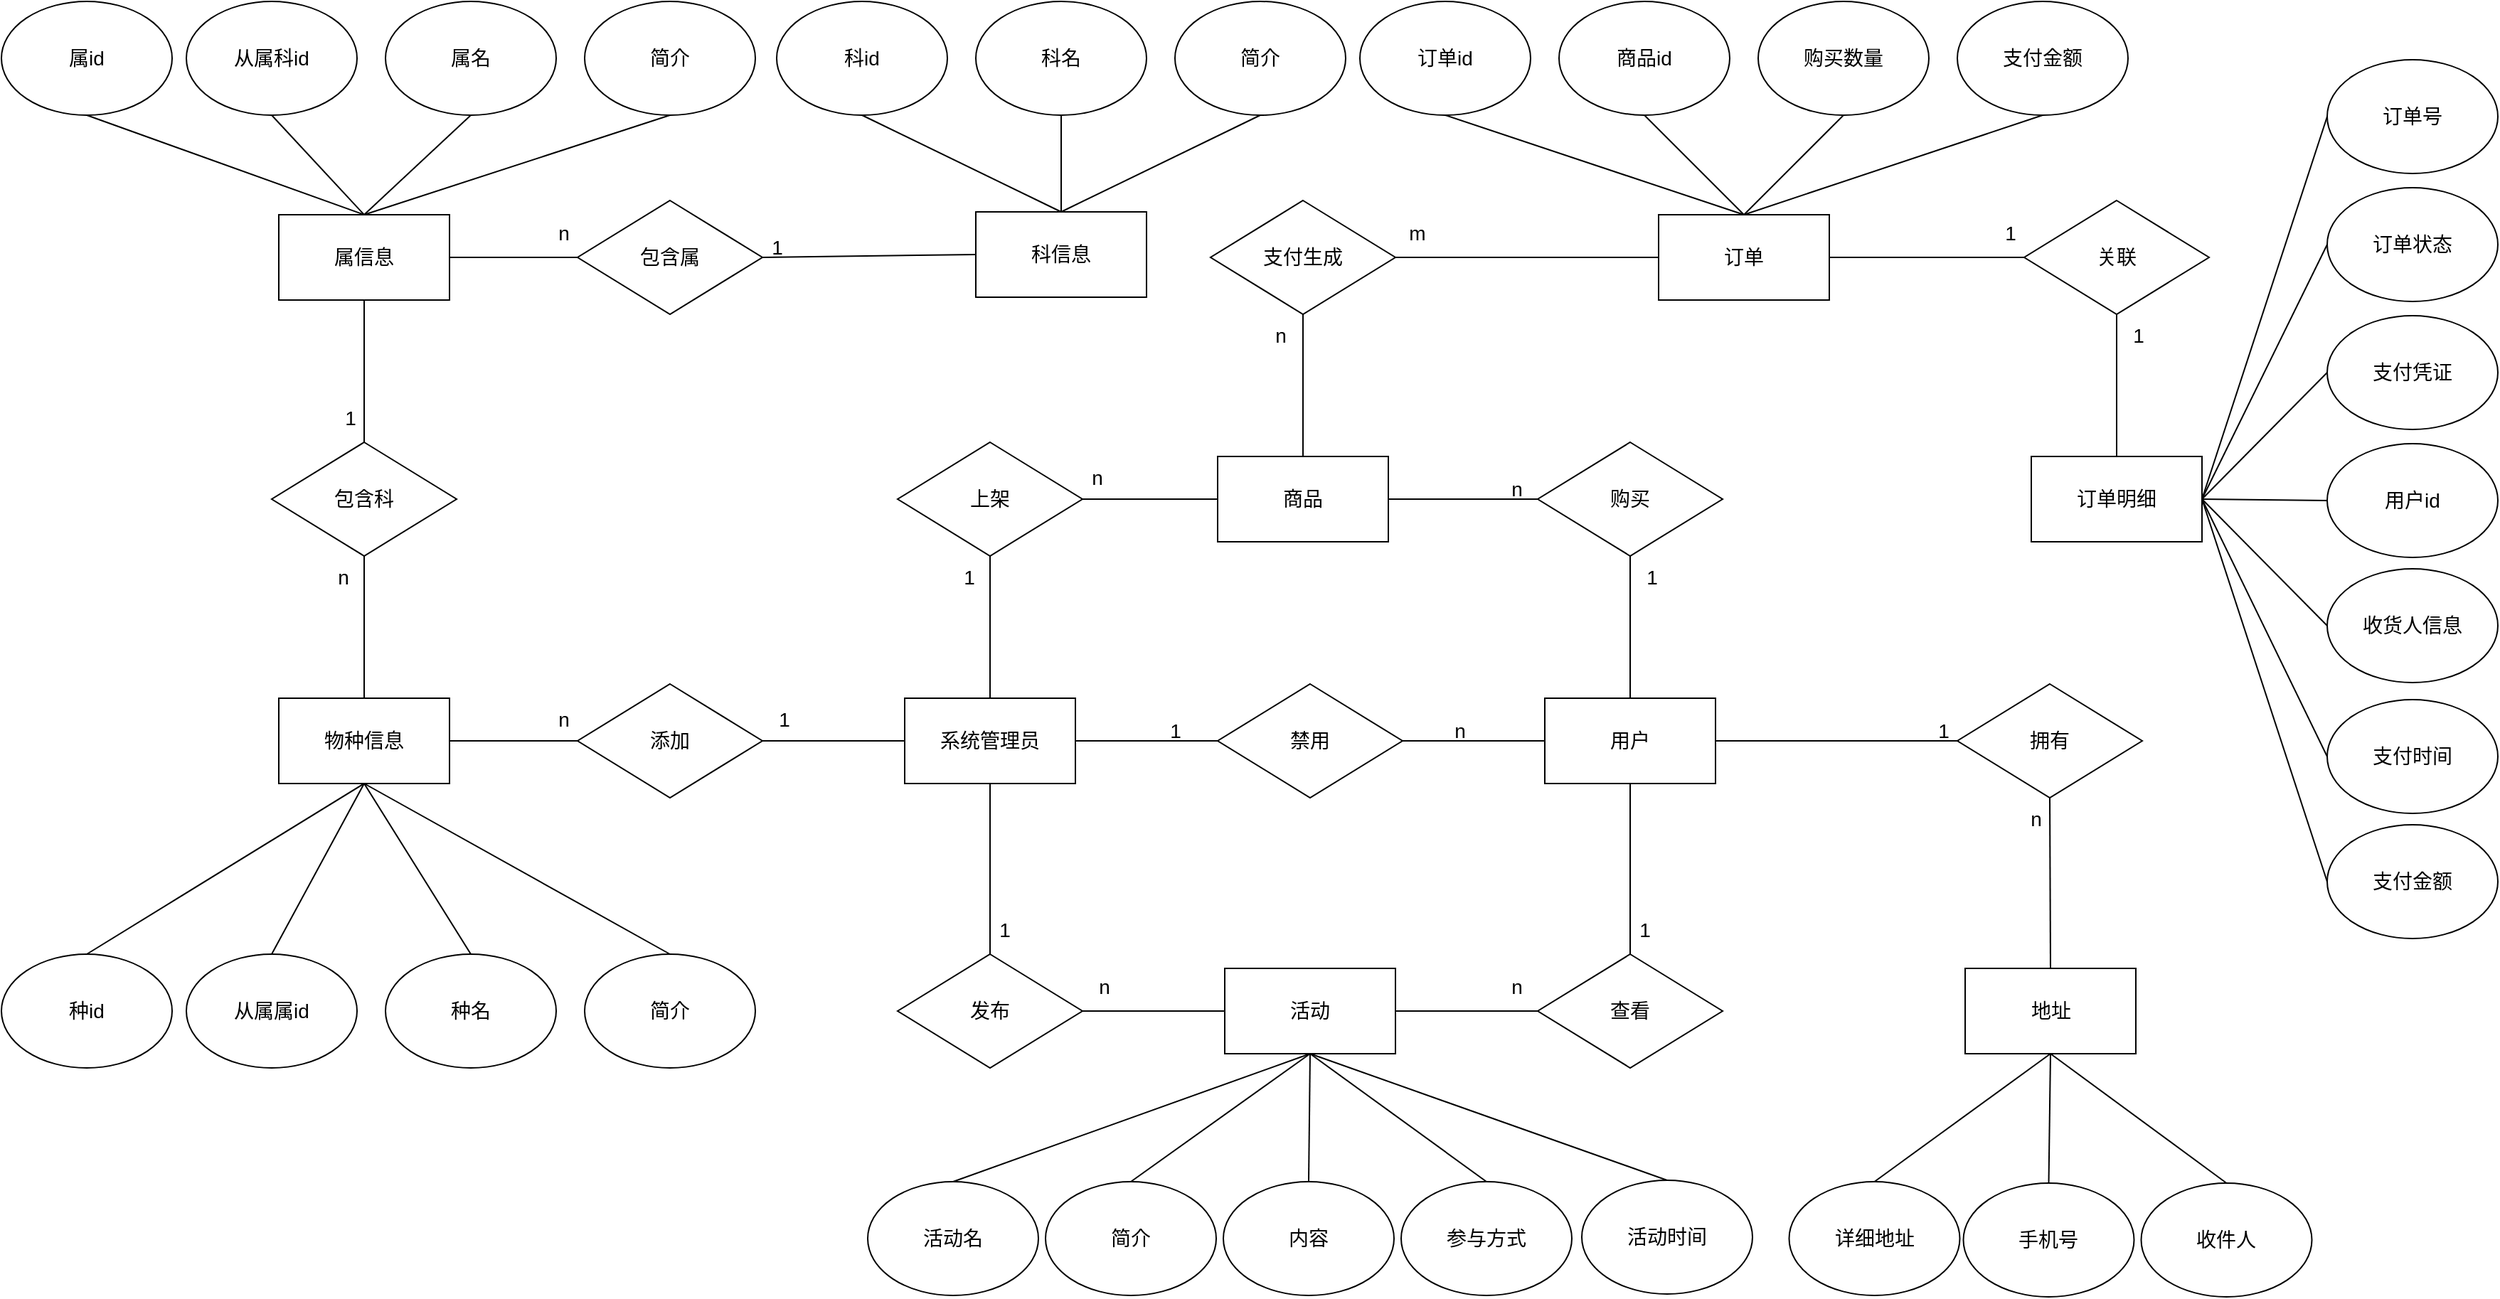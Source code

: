 <mxfile version="24.4.4" type="github">
  <diagram name="第 1 页" id="C-IsTPZUDNLv0cCHpMwW">
    <mxGraphModel dx="3142" dy="2218" grid="1" gridSize="10" guides="1" tooltips="1" connect="1" arrows="1" fold="1" page="1" pageScale="1" pageWidth="827" pageHeight="1169" math="0" shadow="0">
      <root>
        <mxCell id="0" />
        <mxCell id="1" parent="0" />
        <mxCell id="NP0UiU4LLg_Y-g8JGDLL-1" value="&lt;font style=&quot;font-size: 14px;&quot;&gt;系统管理员&lt;/font&gt;" style="rounded=0;whiteSpace=wrap;html=1;" vertex="1" parent="1">
          <mxGeometry x="150" y="180" width="120" height="60" as="geometry" />
        </mxCell>
        <mxCell id="NP0UiU4LLg_Y-g8JGDLL-2" value="&lt;font style=&quot;font-size: 14px;&quot;&gt;用户&lt;/font&gt;" style="rounded=0;whiteSpace=wrap;html=1;" vertex="1" parent="1">
          <mxGeometry x="600" y="180" width="120" height="60" as="geometry" />
        </mxCell>
        <mxCell id="NP0UiU4LLg_Y-g8JGDLL-3" value="&lt;font style=&quot;font-size: 14px;&quot;&gt;禁用&lt;/font&gt;" style="rhombus;whiteSpace=wrap;html=1;" vertex="1" parent="1">
          <mxGeometry x="370" y="170" width="130" height="80" as="geometry" />
        </mxCell>
        <mxCell id="NP0UiU4LLg_Y-g8JGDLL-4" value="&lt;span style=&quot;font-size: 14px;&quot;&gt;添加&lt;/span&gt;" style="rhombus;whiteSpace=wrap;html=1;" vertex="1" parent="1">
          <mxGeometry x="-80" y="170" width="130" height="80" as="geometry" />
        </mxCell>
        <mxCell id="NP0UiU4LLg_Y-g8JGDLL-5" value="&lt;font style=&quot;font-size: 14px;&quot;&gt;商品&lt;/font&gt;" style="rounded=0;whiteSpace=wrap;html=1;" vertex="1" parent="1">
          <mxGeometry x="370" y="10" width="120" height="60" as="geometry" />
        </mxCell>
        <mxCell id="NP0UiU4LLg_Y-g8JGDLL-6" value="&lt;font style=&quot;font-size: 14px;&quot;&gt;活动&lt;/font&gt;" style="rounded=0;whiteSpace=wrap;html=1;" vertex="1" parent="1">
          <mxGeometry x="375" y="370" width="120" height="60" as="geometry" />
        </mxCell>
        <mxCell id="NP0UiU4LLg_Y-g8JGDLL-7" value="&lt;font style=&quot;font-size: 14px;&quot;&gt;发布&lt;/font&gt;&lt;span style=&quot;color: rgba(0, 0, 0, 0); font-family: monospace; font-size: 0px; text-align: start; text-wrap: nowrap;&quot;&gt;%3CmxGraphModel%3E%3Croot%3E%3CmxCell%20id%3D%220%22%2F%3E%3CmxCell%20id%3D%221%22%20parent%3D%220%22%2F%3E%3CmxCell%20id%3D%222%22%20value%3D%22%26lt%3Bfont%20style%3D%26quot%3Bfont-size%3A%2014px%3B%26quot%3B%26gt%3B%E7%AE%A1%E7%90%86%26lt%3B%2Ffont%26gt%3B%22%20style%3D%22rhombus%3BwhiteSpace%3Dwrap%3Bhtml%3D1%3B%22%20vertex%3D%221%22%20parent%3D%221%22%3E%3CmxGeometry%20x%3D%22-80%22%20y%3D%22210%22%20width%3D%22130%22%20height%3D%2280%22%20as%3D%22geometry%22%2F%3E%3C%2FmxCell%3E%3C%2Froot%3E%3C%2FmxGraphModel%3E&lt;/span&gt;" style="rhombus;whiteSpace=wrap;html=1;" vertex="1" parent="1">
          <mxGeometry x="145" y="360" width="130" height="80" as="geometry" />
        </mxCell>
        <mxCell id="NP0UiU4LLg_Y-g8JGDLL-8" value="&lt;font style=&quot;font-size: 14px;&quot;&gt;上架&lt;/font&gt;" style="rhombus;whiteSpace=wrap;html=1;" vertex="1" parent="1">
          <mxGeometry x="145" width="130" height="80" as="geometry" />
        </mxCell>
        <mxCell id="NP0UiU4LLg_Y-g8JGDLL-9" value="&lt;font style=&quot;font-size: 14px;&quot;&gt;查看&lt;/font&gt;&lt;span style=&quot;color: rgba(0, 0, 0, 0); font-family: monospace; font-size: 0px; text-align: start; text-wrap: nowrap;&quot;&gt;%3CmxGraphModel%3E%3Croot%3E%3CmxCell%20id%3D%220%22%2F%3E%3CmxCell%20id%3D%221%22%20parent%3D%220%22%2F%3E%3CmxCell%20id%3D%222%22%20value%3D%22%26lt%3Bfont%20style%3D%26quot%3Bfont-size%3A%2014px%3B%26quot%3B%26gt%3B%E4%B8%8A%E6%9E%B6%26lt%3B%2Ffont%26gt%3B%22%20style%3D%22rhombus%3BwhiteSpace%3Dwrap%3Bhtml%3D1%3B%22%20vertex%3D%221%22%20parent%3D%221%22%3E%3CmxGeometry%20x%3D%22250%22%20y%3D%2290%22%20width%3D%22130%22%20height%3D%2280%22%20as%3D%22geometry%22%2F%3E%3C%2FmxCell%3E%3C%2Froot%3E%3C%2FmxGraphModel%3E&lt;/span&gt;" style="rhombus;whiteSpace=wrap;html=1;" vertex="1" parent="1">
          <mxGeometry x="595" y="360" width="130" height="80" as="geometry" />
        </mxCell>
        <mxCell id="NP0UiU4LLg_Y-g8JGDLL-10" value="&lt;font style=&quot;font-size: 14px;&quot;&gt;购买&lt;/font&gt;" style="rhombus;whiteSpace=wrap;html=1;" vertex="1" parent="1">
          <mxGeometry x="595" width="130" height="80" as="geometry" />
        </mxCell>
        <mxCell id="NP0UiU4LLg_Y-g8JGDLL-11" value="&lt;span style=&quot;font-size: 14px;&quot;&gt;订单&lt;/span&gt;" style="rounded=0;whiteSpace=wrap;html=1;" vertex="1" parent="1">
          <mxGeometry x="680" y="-160" width="120" height="60" as="geometry" />
        </mxCell>
        <mxCell id="NP0UiU4LLg_Y-g8JGDLL-12" value="&lt;span style=&quot;font-size: 14px;&quot;&gt;订单明细&lt;/span&gt;" style="rounded=0;whiteSpace=wrap;html=1;" vertex="1" parent="1">
          <mxGeometry x="942" y="10" width="120" height="60" as="geometry" />
        </mxCell>
        <mxCell id="NP0UiU4LLg_Y-g8JGDLL-13" value="&lt;font style=&quot;font-size: 14px;&quot;&gt;关联&lt;/font&gt;" style="rhombus;whiteSpace=wrap;html=1;" vertex="1" parent="1">
          <mxGeometry x="937" y="-170" width="130" height="80" as="geometry" />
        </mxCell>
        <mxCell id="NP0UiU4LLg_Y-g8JGDLL-15" value="" style="endArrow=none;html=1;rounded=0;exitX=1;exitY=0.5;exitDx=0;exitDy=0;entryX=0;entryY=0.5;entryDx=0;entryDy=0;" edge="1" parent="1" source="NP0UiU4LLg_Y-g8JGDLL-11" target="NP0UiU4LLg_Y-g8JGDLL-13">
          <mxGeometry width="50" height="50" relative="1" as="geometry">
            <mxPoint x="1065" y="460" as="sourcePoint" />
            <mxPoint x="1115" y="410" as="targetPoint" />
          </mxGeometry>
        </mxCell>
        <mxCell id="NP0UiU4LLg_Y-g8JGDLL-16" value="" style="endArrow=none;html=1;rounded=0;exitX=0.5;exitY=1;exitDx=0;exitDy=0;entryX=0.5;entryY=0;entryDx=0;entryDy=0;" edge="1" parent="1" source="NP0UiU4LLg_Y-g8JGDLL-13" target="NP0UiU4LLg_Y-g8JGDLL-12">
          <mxGeometry width="50" height="50" relative="1" as="geometry">
            <mxPoint x="812" y="270" as="sourcePoint" />
            <mxPoint x="862" y="220" as="targetPoint" />
          </mxGeometry>
        </mxCell>
        <mxCell id="NP0UiU4LLg_Y-g8JGDLL-17" value="" style="endArrow=none;html=1;rounded=0;exitX=1;exitY=0.5;exitDx=0;exitDy=0;entryX=0;entryY=0.5;entryDx=0;entryDy=0;" edge="1" parent="1" source="NP0UiU4LLg_Y-g8JGDLL-4" target="NP0UiU4LLg_Y-g8JGDLL-1">
          <mxGeometry width="50" height="50" relative="1" as="geometry">
            <mxPoint x="-30" y="420" as="sourcePoint" />
            <mxPoint x="20" y="370" as="targetPoint" />
          </mxGeometry>
        </mxCell>
        <mxCell id="NP0UiU4LLg_Y-g8JGDLL-18" value="" style="endArrow=none;html=1;rounded=0;exitX=1;exitY=0.5;exitDx=0;exitDy=0;entryX=0;entryY=0.5;entryDx=0;entryDy=0;" edge="1" parent="1" source="NP0UiU4LLg_Y-g8JGDLL-1" target="NP0UiU4LLg_Y-g8JGDLL-3">
          <mxGeometry width="50" height="50" relative="1" as="geometry">
            <mxPoint x="390" y="380" as="sourcePoint" />
            <mxPoint x="440" y="330" as="targetPoint" />
          </mxGeometry>
        </mxCell>
        <mxCell id="NP0UiU4LLg_Y-g8JGDLL-19" value="" style="endArrow=none;html=1;rounded=0;exitX=1;exitY=0.5;exitDx=0;exitDy=0;entryX=0;entryY=0.5;entryDx=0;entryDy=0;" edge="1" parent="1" source="NP0UiU4LLg_Y-g8JGDLL-3" target="NP0UiU4LLg_Y-g8JGDLL-2">
          <mxGeometry width="50" height="50" relative="1" as="geometry">
            <mxPoint x="480" y="350" as="sourcePoint" />
            <mxPoint x="530" y="300" as="targetPoint" />
          </mxGeometry>
        </mxCell>
        <mxCell id="NP0UiU4LLg_Y-g8JGDLL-20" value="" style="endArrow=none;html=1;rounded=0;exitX=0.5;exitY=0;exitDx=0;exitDy=0;entryX=0.5;entryY=1;entryDx=0;entryDy=0;" edge="1" parent="1" source="NP0UiU4LLg_Y-g8JGDLL-2" target="NP0UiU4LLg_Y-g8JGDLL-10">
          <mxGeometry width="50" height="50" relative="1" as="geometry">
            <mxPoint x="820" y="480" as="sourcePoint" />
            <mxPoint x="870" y="430" as="targetPoint" />
          </mxGeometry>
        </mxCell>
        <mxCell id="NP0UiU4LLg_Y-g8JGDLL-21" value="" style="endArrow=none;html=1;rounded=0;entryX=0.5;entryY=1;entryDx=0;entryDy=0;exitX=0.5;exitY=0;exitDx=0;exitDy=0;" edge="1" parent="1" source="NP0UiU4LLg_Y-g8JGDLL-9" target="NP0UiU4LLg_Y-g8JGDLL-2">
          <mxGeometry width="50" height="50" relative="1" as="geometry">
            <mxPoint x="700" y="500" as="sourcePoint" />
            <mxPoint x="750" y="450" as="targetPoint" />
          </mxGeometry>
        </mxCell>
        <mxCell id="NP0UiU4LLg_Y-g8JGDLL-22" value="" style="endArrow=none;html=1;rounded=0;exitX=0.5;exitY=1;exitDx=0;exitDy=0;entryX=0.5;entryY=0;entryDx=0;entryDy=0;" edge="1" parent="1" source="NP0UiU4LLg_Y-g8JGDLL-1" target="NP0UiU4LLg_Y-g8JGDLL-7">
          <mxGeometry width="50" height="50" relative="1" as="geometry">
            <mxPoint x="110" y="380" as="sourcePoint" />
            <mxPoint x="160" y="330" as="targetPoint" />
          </mxGeometry>
        </mxCell>
        <mxCell id="NP0UiU4LLg_Y-g8JGDLL-23" value="" style="endArrow=none;html=1;rounded=0;exitX=0.5;exitY=0;exitDx=0;exitDy=0;entryX=0.5;entryY=1;entryDx=0;entryDy=0;" edge="1" parent="1" source="NP0UiU4LLg_Y-g8JGDLL-1" target="NP0UiU4LLg_Y-g8JGDLL-8">
          <mxGeometry width="50" height="50" relative="1" as="geometry">
            <mxPoint x="200" y="440" as="sourcePoint" />
            <mxPoint x="250" y="390" as="targetPoint" />
          </mxGeometry>
        </mxCell>
        <mxCell id="NP0UiU4LLg_Y-g8JGDLL-24" value="" style="endArrow=none;html=1;rounded=0;entryX=0;entryY=0.5;entryDx=0;entryDy=0;exitX=1;exitY=0.5;exitDx=0;exitDy=0;" edge="1" parent="1" source="NP0UiU4LLg_Y-g8JGDLL-7" target="NP0UiU4LLg_Y-g8JGDLL-6">
          <mxGeometry width="50" height="50" relative="1" as="geometry">
            <mxPoint x="150" y="440" as="sourcePoint" />
            <mxPoint x="140" y="330" as="targetPoint" />
          </mxGeometry>
        </mxCell>
        <mxCell id="NP0UiU4LLg_Y-g8JGDLL-25" value="" style="endArrow=none;html=1;rounded=0;exitX=1;exitY=0.5;exitDx=0;exitDy=0;entryX=0;entryY=0.5;entryDx=0;entryDy=0;" edge="1" parent="1" source="NP0UiU4LLg_Y-g8JGDLL-8" target="NP0UiU4LLg_Y-g8JGDLL-5">
          <mxGeometry width="50" height="50" relative="1" as="geometry">
            <mxPoint x="210" y="450" as="sourcePoint" />
            <mxPoint x="260" y="400" as="targetPoint" />
          </mxGeometry>
        </mxCell>
        <mxCell id="NP0UiU4LLg_Y-g8JGDLL-26" value="" style="endArrow=none;html=1;rounded=0;entryX=0;entryY=0.5;entryDx=0;entryDy=0;exitX=1;exitY=0.5;exitDx=0;exitDy=0;" edge="1" parent="1" source="NP0UiU4LLg_Y-g8JGDLL-6" target="NP0UiU4LLg_Y-g8JGDLL-9">
          <mxGeometry width="50" height="50" relative="1" as="geometry">
            <mxPoint x="450" y="500" as="sourcePoint" />
            <mxPoint x="500" y="450" as="targetPoint" />
          </mxGeometry>
        </mxCell>
        <mxCell id="NP0UiU4LLg_Y-g8JGDLL-27" value="" style="endArrow=none;html=1;rounded=0;exitX=0;exitY=0.5;exitDx=0;exitDy=0;entryX=1;entryY=0.5;entryDx=0;entryDy=0;" edge="1" parent="1" source="NP0UiU4LLg_Y-g8JGDLL-10" target="NP0UiU4LLg_Y-g8JGDLL-5">
          <mxGeometry width="50" height="50" relative="1" as="geometry">
            <mxPoint x="570" y="490" as="sourcePoint" />
            <mxPoint x="620" y="440" as="targetPoint" />
          </mxGeometry>
        </mxCell>
        <mxCell id="NP0UiU4LLg_Y-g8JGDLL-28" value="&lt;font style=&quot;font-size: 14px;&quot;&gt;支付生成&lt;/font&gt;" style="rhombus;whiteSpace=wrap;html=1;" vertex="1" parent="1">
          <mxGeometry x="365" y="-170" width="130" height="80" as="geometry" />
        </mxCell>
        <mxCell id="NP0UiU4LLg_Y-g8JGDLL-29" value="" style="endArrow=none;html=1;rounded=0;exitX=0.5;exitY=0;exitDx=0;exitDy=0;entryX=0.5;entryY=1;entryDx=0;entryDy=0;" edge="1" parent="1" source="NP0UiU4LLg_Y-g8JGDLL-5" target="NP0UiU4LLg_Y-g8JGDLL-28">
          <mxGeometry width="50" height="50" relative="1" as="geometry">
            <mxPoint x="560" y="490" as="sourcePoint" />
            <mxPoint x="610" y="440" as="targetPoint" />
          </mxGeometry>
        </mxCell>
        <mxCell id="NP0UiU4LLg_Y-g8JGDLL-30" value="" style="endArrow=none;html=1;rounded=0;exitX=1;exitY=0.5;exitDx=0;exitDy=0;entryX=0;entryY=0.5;entryDx=0;entryDy=0;" edge="1" parent="1" source="NP0UiU4LLg_Y-g8JGDLL-28" target="NP0UiU4LLg_Y-g8JGDLL-11">
          <mxGeometry width="50" height="50" relative="1" as="geometry">
            <mxPoint x="770" y="410" as="sourcePoint" />
            <mxPoint x="820" y="360" as="targetPoint" />
          </mxGeometry>
        </mxCell>
        <mxCell id="NP0UiU4LLg_Y-g8JGDLL-33" value="&lt;font style=&quot;font-size: 14px;&quot;&gt;1&lt;/font&gt;" style="text;html=1;align=center;verticalAlign=middle;resizable=0;points=[];autosize=1;strokeColor=none;fillColor=none;" vertex="1" parent="1">
          <mxGeometry x="325" y="188" width="30" height="30" as="geometry" />
        </mxCell>
        <mxCell id="NP0UiU4LLg_Y-g8JGDLL-34" value="&lt;font style=&quot;font-size: 14px;&quot;&gt;n&lt;/font&gt;" style="text;html=1;align=center;verticalAlign=middle;resizable=0;points=[];autosize=1;strokeColor=none;fillColor=none;" vertex="1" parent="1">
          <mxGeometry x="525" y="188" width="30" height="30" as="geometry" />
        </mxCell>
        <mxCell id="NP0UiU4LLg_Y-g8JGDLL-36" value="&lt;font style=&quot;font-size: 14px;&quot;&gt;1&lt;/font&gt;" style="text;html=1;align=center;verticalAlign=middle;resizable=0;points=[];autosize=1;strokeColor=none;fillColor=none;" vertex="1" parent="1">
          <mxGeometry x="180" y="80" width="30" height="30" as="geometry" />
        </mxCell>
        <mxCell id="NP0UiU4LLg_Y-g8JGDLL-37" value="&lt;font style=&quot;font-size: 14px;&quot;&gt;n&lt;/font&gt;" style="text;html=1;align=center;verticalAlign=middle;resizable=0;points=[];autosize=1;strokeColor=none;fillColor=none;" vertex="1" parent="1">
          <mxGeometry x="270" y="10" width="30" height="30" as="geometry" />
        </mxCell>
        <mxCell id="NP0UiU4LLg_Y-g8JGDLL-38" value="&lt;font style=&quot;font-size: 14px;&quot;&gt;1&lt;/font&gt;" style="text;html=1;align=center;verticalAlign=middle;resizable=0;points=[];autosize=1;strokeColor=none;fillColor=none;" vertex="1" parent="1">
          <mxGeometry x="660" y="80" width="30" height="30" as="geometry" />
        </mxCell>
        <mxCell id="NP0UiU4LLg_Y-g8JGDLL-39" value="&lt;font style=&quot;font-size: 14px;&quot;&gt;n&lt;/font&gt;" style="text;html=1;align=center;verticalAlign=middle;resizable=0;points=[];autosize=1;strokeColor=none;fillColor=none;" vertex="1" parent="1">
          <mxGeometry x="565" y="18" width="30" height="30" as="geometry" />
        </mxCell>
        <mxCell id="NP0UiU4LLg_Y-g8JGDLL-40" value="&lt;font style=&quot;font-size: 14px;&quot;&gt;n&lt;/font&gt;" style="text;html=1;align=center;verticalAlign=middle;resizable=0;points=[];autosize=1;strokeColor=none;fillColor=none;" vertex="1" parent="1">
          <mxGeometry x="399" y="-90" width="30" height="30" as="geometry" />
        </mxCell>
        <mxCell id="NP0UiU4LLg_Y-g8JGDLL-41" value="&lt;font style=&quot;font-size: 14px;&quot;&gt;m&lt;/font&gt;" style="text;html=1;align=center;verticalAlign=middle;resizable=0;points=[];autosize=1;strokeColor=none;fillColor=none;" vertex="1" parent="1">
          <mxGeometry x="490" y="-162" width="40" height="30" as="geometry" />
        </mxCell>
        <mxCell id="NP0UiU4LLg_Y-g8JGDLL-42" value="&lt;font style=&quot;font-size: 14px;&quot;&gt;1&lt;/font&gt;" style="text;html=1;align=center;verticalAlign=middle;resizable=0;points=[];autosize=1;strokeColor=none;fillColor=none;" vertex="1" parent="1">
          <mxGeometry x="912" y="-162" width="30" height="30" as="geometry" />
        </mxCell>
        <mxCell id="NP0UiU4LLg_Y-g8JGDLL-43" value="&lt;font style=&quot;font-size: 14px;&quot;&gt;1&lt;/font&gt;" style="text;html=1;align=center;verticalAlign=middle;resizable=0;points=[];autosize=1;strokeColor=none;fillColor=none;" vertex="1" parent="1">
          <mxGeometry x="1002" y="-90" width="30" height="30" as="geometry" />
        </mxCell>
        <mxCell id="NP0UiU4LLg_Y-g8JGDLL-44" value="&lt;font style=&quot;font-size: 14px;&quot;&gt;1&lt;/font&gt;" style="text;html=1;align=center;verticalAlign=middle;resizable=0;points=[];autosize=1;strokeColor=none;fillColor=none;" vertex="1" parent="1">
          <mxGeometry x="205" y="328" width="30" height="30" as="geometry" />
        </mxCell>
        <mxCell id="NP0UiU4LLg_Y-g8JGDLL-45" value="&lt;font style=&quot;font-size: 14px;&quot;&gt;n&lt;/font&gt;" style="text;html=1;align=center;verticalAlign=middle;resizable=0;points=[];autosize=1;strokeColor=none;fillColor=none;" vertex="1" parent="1">
          <mxGeometry x="275" y="368" width="30" height="30" as="geometry" />
        </mxCell>
        <mxCell id="NP0UiU4LLg_Y-g8JGDLL-46" value="&lt;font style=&quot;font-size: 14px;&quot;&gt;n&lt;/font&gt;" style="text;html=1;align=center;verticalAlign=middle;resizable=0;points=[];autosize=1;strokeColor=none;fillColor=none;" vertex="1" parent="1">
          <mxGeometry x="565" y="368" width="30" height="30" as="geometry" />
        </mxCell>
        <mxCell id="NP0UiU4LLg_Y-g8JGDLL-47" value="&lt;font style=&quot;font-size: 14px;&quot;&gt;1&lt;/font&gt;" style="text;html=1;align=center;verticalAlign=middle;resizable=0;points=[];autosize=1;strokeColor=none;fillColor=none;" vertex="1" parent="1">
          <mxGeometry x="655" y="328" width="30" height="30" as="geometry" />
        </mxCell>
        <mxCell id="NP0UiU4LLg_Y-g8JGDLL-48" value="&lt;font style=&quot;font-size: 14px;&quot;&gt;物种信息&lt;/font&gt;" style="rounded=0;whiteSpace=wrap;html=1;" vertex="1" parent="1">
          <mxGeometry x="-290" y="180" width="120" height="60" as="geometry" />
        </mxCell>
        <mxCell id="NP0UiU4LLg_Y-g8JGDLL-50" value="" style="endArrow=none;html=1;rounded=0;exitX=1;exitY=0.5;exitDx=0;exitDy=0;entryX=0;entryY=0.5;entryDx=0;entryDy=0;" edge="1" parent="1" source="NP0UiU4LLg_Y-g8JGDLL-48" target="NP0UiU4LLg_Y-g8JGDLL-4">
          <mxGeometry width="50" height="50" relative="1" as="geometry">
            <mxPoint x="-170" y="360" as="sourcePoint" />
            <mxPoint x="-120" y="310" as="targetPoint" />
          </mxGeometry>
        </mxCell>
        <mxCell id="NP0UiU4LLg_Y-g8JGDLL-51" value="&lt;font style=&quot;font-size: 14px;&quot;&gt;包含科&lt;/font&gt;" style="rhombus;whiteSpace=wrap;html=1;" vertex="1" parent="1">
          <mxGeometry x="-295" width="130" height="80" as="geometry" />
        </mxCell>
        <mxCell id="NP0UiU4LLg_Y-g8JGDLL-52" value="&lt;font style=&quot;font-size: 14px;&quot;&gt;属信息&lt;/font&gt;" style="rounded=0;whiteSpace=wrap;html=1;" vertex="1" parent="1">
          <mxGeometry x="-290" y="-160" width="120" height="60" as="geometry" />
        </mxCell>
        <mxCell id="NP0UiU4LLg_Y-g8JGDLL-53" value="&lt;font style=&quot;font-size: 14px;&quot;&gt;包含属&lt;/font&gt;" style="rhombus;whiteSpace=wrap;html=1;" vertex="1" parent="1">
          <mxGeometry x="-80" y="-170" width="130" height="80" as="geometry" />
        </mxCell>
        <mxCell id="NP0UiU4LLg_Y-g8JGDLL-54" value="&lt;span style=&quot;font-size: 14px;&quot;&gt;科信息&lt;/span&gt;" style="rounded=0;whiteSpace=wrap;html=1;" vertex="1" parent="1">
          <mxGeometry x="200" y="-162" width="120" height="60" as="geometry" />
        </mxCell>
        <mxCell id="NP0UiU4LLg_Y-g8JGDLL-55" value="" style="endArrow=none;html=1;rounded=0;exitX=0.5;exitY=0;exitDx=0;exitDy=0;entryX=0.5;entryY=1;entryDx=0;entryDy=0;" edge="1" parent="1" source="NP0UiU4LLg_Y-g8JGDLL-48" target="NP0UiU4LLg_Y-g8JGDLL-51">
          <mxGeometry width="50" height="50" relative="1" as="geometry">
            <mxPoint x="-370" y="350" as="sourcePoint" />
            <mxPoint x="-320" y="300" as="targetPoint" />
          </mxGeometry>
        </mxCell>
        <mxCell id="NP0UiU4LLg_Y-g8JGDLL-56" value="" style="endArrow=none;html=1;rounded=0;exitX=0.5;exitY=1;exitDx=0;exitDy=0;entryX=0.5;entryY=0;entryDx=0;entryDy=0;" edge="1" parent="1" source="NP0UiU4LLg_Y-g8JGDLL-52" target="NP0UiU4LLg_Y-g8JGDLL-51">
          <mxGeometry width="50" height="50" relative="1" as="geometry">
            <mxPoint x="-360" y="420" as="sourcePoint" />
            <mxPoint x="-310" y="370" as="targetPoint" />
          </mxGeometry>
        </mxCell>
        <mxCell id="NP0UiU4LLg_Y-g8JGDLL-57" value="" style="endArrow=none;html=1;rounded=0;exitX=1;exitY=0.5;exitDx=0;exitDy=0;entryX=0;entryY=0.5;entryDx=0;entryDy=0;" edge="1" parent="1" source="NP0UiU4LLg_Y-g8JGDLL-52" target="NP0UiU4LLg_Y-g8JGDLL-53">
          <mxGeometry width="50" height="50" relative="1" as="geometry">
            <mxPoint x="-190" y="410" as="sourcePoint" />
            <mxPoint x="-140" y="360" as="targetPoint" />
          </mxGeometry>
        </mxCell>
        <mxCell id="NP0UiU4LLg_Y-g8JGDLL-58" value="" style="endArrow=none;html=1;rounded=0;exitX=1;exitY=0.5;exitDx=0;exitDy=0;entryX=0;entryY=0.5;entryDx=0;entryDy=0;" edge="1" parent="1" source="NP0UiU4LLg_Y-g8JGDLL-53" target="NP0UiU4LLg_Y-g8JGDLL-54">
          <mxGeometry width="50" height="50" relative="1" as="geometry">
            <mxPoint x="-110" y="360" as="sourcePoint" />
            <mxPoint y="320" as="targetPoint" />
          </mxGeometry>
        </mxCell>
        <mxCell id="NP0UiU4LLg_Y-g8JGDLL-59" value="&lt;font style=&quot;font-size: 14px;&quot;&gt;1&lt;/font&gt;" style="text;html=1;align=center;verticalAlign=middle;resizable=0;points=[];autosize=1;strokeColor=none;fillColor=none;" vertex="1" parent="1">
          <mxGeometry x="45" y="-152" width="30" height="30" as="geometry" />
        </mxCell>
        <mxCell id="NP0UiU4LLg_Y-g8JGDLL-60" value="&lt;font style=&quot;font-size: 14px;&quot;&gt;n&lt;/font&gt;" style="text;html=1;align=center;verticalAlign=middle;resizable=0;points=[];autosize=1;strokeColor=none;fillColor=none;" vertex="1" parent="1">
          <mxGeometry x="-105" y="-162" width="30" height="30" as="geometry" />
        </mxCell>
        <mxCell id="NP0UiU4LLg_Y-g8JGDLL-61" value="&lt;font style=&quot;font-size: 14px;&quot;&gt;1&lt;/font&gt;" style="text;html=1;align=center;verticalAlign=middle;resizable=0;points=[];autosize=1;strokeColor=none;fillColor=none;" vertex="1" parent="1">
          <mxGeometry x="-255" y="-32" width="30" height="30" as="geometry" />
        </mxCell>
        <mxCell id="NP0UiU4LLg_Y-g8JGDLL-62" value="&lt;font style=&quot;font-size: 14px;&quot;&gt;n&lt;/font&gt;" style="text;html=1;align=center;verticalAlign=middle;resizable=0;points=[];autosize=1;strokeColor=none;fillColor=none;" vertex="1" parent="1">
          <mxGeometry x="-260" y="80" width="30" height="30" as="geometry" />
        </mxCell>
        <mxCell id="NP0UiU4LLg_Y-g8JGDLL-63" value="&lt;font style=&quot;font-size: 14px;&quot;&gt;1&lt;/font&gt;" style="text;html=1;align=center;verticalAlign=middle;resizable=0;points=[];autosize=1;strokeColor=none;fillColor=none;" vertex="1" parent="1">
          <mxGeometry x="50" y="180" width="30" height="30" as="geometry" />
        </mxCell>
        <mxCell id="NP0UiU4LLg_Y-g8JGDLL-64" value="&lt;font style=&quot;font-size: 14px;&quot;&gt;n&lt;/font&gt;" style="text;html=1;align=center;verticalAlign=middle;resizable=0;points=[];autosize=1;strokeColor=none;fillColor=none;" vertex="1" parent="1">
          <mxGeometry x="-105" y="180" width="30" height="30" as="geometry" />
        </mxCell>
        <mxCell id="NP0UiU4LLg_Y-g8JGDLL-67" value="&lt;font style=&quot;font-size: 14px;&quot;&gt;科名&lt;/font&gt;" style="ellipse;whiteSpace=wrap;html=1;" vertex="1" parent="1">
          <mxGeometry x="200" y="-310" width="120" height="80" as="geometry" />
        </mxCell>
        <mxCell id="NP0UiU4LLg_Y-g8JGDLL-68" value="&lt;font style=&quot;font-size: 14px;&quot;&gt;简介&lt;/font&gt;" style="ellipse;whiteSpace=wrap;html=1;" vertex="1" parent="1">
          <mxGeometry x="340" y="-310" width="120" height="80" as="geometry" />
        </mxCell>
        <mxCell id="NP0UiU4LLg_Y-g8JGDLL-69" value="" style="endArrow=none;html=1;rounded=0;entryX=0.5;entryY=1;entryDx=0;entryDy=0;exitX=0.5;exitY=0;exitDx=0;exitDy=0;" edge="1" parent="1" source="NP0UiU4LLg_Y-g8JGDLL-54" target="NP0UiU4LLg_Y-g8JGDLL-67">
          <mxGeometry width="50" height="50" relative="1" as="geometry">
            <mxPoint x="130" y="-170" as="sourcePoint" />
            <mxPoint x="180" y="-220" as="targetPoint" />
          </mxGeometry>
        </mxCell>
        <mxCell id="NP0UiU4LLg_Y-g8JGDLL-70" value="" style="endArrow=none;html=1;rounded=0;entryX=0.5;entryY=1;entryDx=0;entryDy=0;exitX=0.5;exitY=0;exitDx=0;exitDy=0;" edge="1" parent="1" source="NP0UiU4LLg_Y-g8JGDLL-54" target="NP0UiU4LLg_Y-g8JGDLL-68">
          <mxGeometry width="50" height="50" relative="1" as="geometry">
            <mxPoint x="-170" y="-240" as="sourcePoint" />
            <mxPoint x="-120" y="-290" as="targetPoint" />
          </mxGeometry>
        </mxCell>
        <mxCell id="NP0UiU4LLg_Y-g8JGDLL-78" value="" style="endArrow=none;html=1;rounded=0;entryX=0.5;entryY=1;entryDx=0;entryDy=0;exitX=0.5;exitY=0;exitDx=0;exitDy=0;" edge="1" parent="1" source="NP0UiU4LLg_Y-g8JGDLL-93" target="NP0UiU4LLg_Y-g8JGDLL-48">
          <mxGeometry width="50" height="50" relative="1" as="geometry">
            <mxPoint x="-300" y="318" as="sourcePoint" />
            <mxPoint x="-240" y="250" as="targetPoint" />
          </mxGeometry>
        </mxCell>
        <mxCell id="NP0UiU4LLg_Y-g8JGDLL-79" value="" style="endArrow=none;html=1;rounded=0;entryX=0.5;entryY=1;entryDx=0;entryDy=0;exitX=0.5;exitY=0;exitDx=0;exitDy=0;" edge="1" parent="1" source="NP0UiU4LLg_Y-g8JGDLL-94" target="NP0UiU4LLg_Y-g8JGDLL-48">
          <mxGeometry width="50" height="50" relative="1" as="geometry">
            <mxPoint x="-160" y="318" as="sourcePoint" />
            <mxPoint x="-150" y="270" as="targetPoint" />
          </mxGeometry>
        </mxCell>
        <mxCell id="NP0UiU4LLg_Y-g8JGDLL-80" value="&lt;font style=&quot;font-size: 14px;&quot;&gt;科id&lt;/font&gt;" style="ellipse;whiteSpace=wrap;html=1;" vertex="1" parent="1">
          <mxGeometry x="60" y="-310" width="120" height="80" as="geometry" />
        </mxCell>
        <mxCell id="NP0UiU4LLg_Y-g8JGDLL-81" value="" style="endArrow=none;html=1;rounded=0;exitX=0.5;exitY=1;exitDx=0;exitDy=0;entryX=0.5;entryY=0;entryDx=0;entryDy=0;" edge="1" parent="1" source="NP0UiU4LLg_Y-g8JGDLL-80" target="NP0UiU4LLg_Y-g8JGDLL-54">
          <mxGeometry width="50" height="50" relative="1" as="geometry">
            <mxPoint x="-470" y="80" as="sourcePoint" />
            <mxPoint x="-420" y="30" as="targetPoint" />
          </mxGeometry>
        </mxCell>
        <mxCell id="NP0UiU4LLg_Y-g8JGDLL-83" value="&lt;font style=&quot;font-size: 14px;&quot;&gt;属名&lt;/font&gt;" style="ellipse;whiteSpace=wrap;html=1;" vertex="1" parent="1">
          <mxGeometry x="-215" y="-310" width="120" height="80" as="geometry" />
        </mxCell>
        <mxCell id="NP0UiU4LLg_Y-g8JGDLL-84" value="&lt;font style=&quot;font-size: 14px;&quot;&gt;简介&lt;/font&gt;" style="ellipse;whiteSpace=wrap;html=1;" vertex="1" parent="1">
          <mxGeometry x="-75" y="-310" width="120" height="80" as="geometry" />
        </mxCell>
        <mxCell id="NP0UiU4LLg_Y-g8JGDLL-85" value="&lt;font style=&quot;font-size: 14px;&quot;&gt;属id&lt;/font&gt;" style="ellipse;whiteSpace=wrap;html=1;" vertex="1" parent="1">
          <mxGeometry x="-485" y="-310" width="120" height="80" as="geometry" />
        </mxCell>
        <mxCell id="NP0UiU4LLg_Y-g8JGDLL-86" value="" style="endArrow=none;html=1;rounded=0;entryX=0.5;entryY=1;entryDx=0;entryDy=0;exitX=0.5;exitY=0;exitDx=0;exitDy=0;" edge="1" parent="1" source="NP0UiU4LLg_Y-g8JGDLL-52" target="NP0UiU4LLg_Y-g8JGDLL-85">
          <mxGeometry width="50" height="50" relative="1" as="geometry">
            <mxPoint x="-470" y="-10" as="sourcePoint" />
            <mxPoint x="-420" y="-60" as="targetPoint" />
          </mxGeometry>
        </mxCell>
        <mxCell id="NP0UiU4LLg_Y-g8JGDLL-87" value="&lt;font style=&quot;font-size: 14px;&quot;&gt;从属科id&lt;/font&gt;" style="ellipse;whiteSpace=wrap;html=1;" vertex="1" parent="1">
          <mxGeometry x="-355" y="-310" width="120" height="80" as="geometry" />
        </mxCell>
        <mxCell id="NP0UiU4LLg_Y-g8JGDLL-88" value="" style="endArrow=none;html=1;rounded=0;entryX=0.5;entryY=1;entryDx=0;entryDy=0;exitX=0.5;exitY=0;exitDx=0;exitDy=0;" edge="1" parent="1" source="NP0UiU4LLg_Y-g8JGDLL-52" target="NP0UiU4LLg_Y-g8JGDLL-87">
          <mxGeometry width="50" height="50" relative="1" as="geometry">
            <mxPoint x="-400" y="70" as="sourcePoint" />
            <mxPoint x="-350" y="20" as="targetPoint" />
          </mxGeometry>
        </mxCell>
        <mxCell id="NP0UiU4LLg_Y-g8JGDLL-89" value="" style="endArrow=none;html=1;rounded=0;entryX=0.5;entryY=1;entryDx=0;entryDy=0;exitX=0.5;exitY=0;exitDx=0;exitDy=0;" edge="1" parent="1" source="NP0UiU4LLg_Y-g8JGDLL-52" target="NP0UiU4LLg_Y-g8JGDLL-83">
          <mxGeometry width="50" height="50" relative="1" as="geometry">
            <mxPoint x="-400" y="30" as="sourcePoint" />
            <mxPoint x="-350" y="-20" as="targetPoint" />
          </mxGeometry>
        </mxCell>
        <mxCell id="NP0UiU4LLg_Y-g8JGDLL-90" value="" style="endArrow=none;html=1;rounded=0;entryX=0.5;entryY=1;entryDx=0;entryDy=0;" edge="1" parent="1" target="NP0UiU4LLg_Y-g8JGDLL-84">
          <mxGeometry width="50" height="50" relative="1" as="geometry">
            <mxPoint x="-230" y="-160" as="sourcePoint" />
            <mxPoint x="-340" y="-80" as="targetPoint" />
          </mxGeometry>
        </mxCell>
        <mxCell id="NP0UiU4LLg_Y-g8JGDLL-91" value="&lt;font style=&quot;font-size: 14px;&quot;&gt;种名&lt;/font&gt;" style="ellipse;whiteSpace=wrap;html=1;" vertex="1" parent="1">
          <mxGeometry x="-215" y="360" width="120" height="80" as="geometry" />
        </mxCell>
        <mxCell id="NP0UiU4LLg_Y-g8JGDLL-92" value="&lt;font style=&quot;font-size: 14px;&quot;&gt;简介&lt;/font&gt;" style="ellipse;whiteSpace=wrap;html=1;" vertex="1" parent="1">
          <mxGeometry x="-75" y="360" width="120" height="80" as="geometry" />
        </mxCell>
        <mxCell id="NP0UiU4LLg_Y-g8JGDLL-93" value="&lt;font style=&quot;font-size: 14px;&quot;&gt;种id&lt;/font&gt;" style="ellipse;whiteSpace=wrap;html=1;" vertex="1" parent="1">
          <mxGeometry x="-485" y="360" width="120" height="80" as="geometry" />
        </mxCell>
        <mxCell id="NP0UiU4LLg_Y-g8JGDLL-94" value="&lt;font style=&quot;font-size: 14px;&quot;&gt;从属属id&lt;/font&gt;" style="ellipse;whiteSpace=wrap;html=1;" vertex="1" parent="1">
          <mxGeometry x="-355" y="360" width="120" height="80" as="geometry" />
        </mxCell>
        <mxCell id="NP0UiU4LLg_Y-g8JGDLL-95" value="" style="endArrow=none;html=1;rounded=0;entryX=0.5;entryY=1;entryDx=0;entryDy=0;exitX=0.5;exitY=0;exitDx=0;exitDy=0;" edge="1" parent="1" source="NP0UiU4LLg_Y-g8JGDLL-91" target="NP0UiU4LLg_Y-g8JGDLL-48">
          <mxGeometry width="50" height="50" relative="1" as="geometry">
            <mxPoint x="-440" y="270" as="sourcePoint" />
            <mxPoint x="-390" y="220" as="targetPoint" />
          </mxGeometry>
        </mxCell>
        <mxCell id="NP0UiU4LLg_Y-g8JGDLL-96" value="" style="endArrow=none;html=1;rounded=0;entryX=0.5;entryY=1;entryDx=0;entryDy=0;exitX=0.5;exitY=0;exitDx=0;exitDy=0;" edge="1" parent="1" source="NP0UiU4LLg_Y-g8JGDLL-92" target="NP0UiU4LLg_Y-g8JGDLL-48">
          <mxGeometry width="50" height="50" relative="1" as="geometry">
            <mxPoint x="-500" y="310" as="sourcePoint" />
            <mxPoint x="-450" y="260" as="targetPoint" />
          </mxGeometry>
        </mxCell>
        <mxCell id="NP0UiU4LLg_Y-g8JGDLL-97" value="&lt;font style=&quot;font-size: 14px;&quot;&gt;商品id&lt;/font&gt;" style="ellipse;whiteSpace=wrap;html=1;" vertex="1" parent="1">
          <mxGeometry x="610" y="-310" width="120" height="80" as="geometry" />
        </mxCell>
        <mxCell id="NP0UiU4LLg_Y-g8JGDLL-98" value="&lt;font style=&quot;font-size: 14px;&quot;&gt;购买数量&lt;/font&gt;" style="ellipse;whiteSpace=wrap;html=1;" vertex="1" parent="1">
          <mxGeometry x="750" y="-310" width="120" height="80" as="geometry" />
        </mxCell>
        <mxCell id="NP0UiU4LLg_Y-g8JGDLL-99" value="&lt;font style=&quot;font-size: 14px;&quot;&gt;订单id&lt;/font&gt;" style="ellipse;whiteSpace=wrap;html=1;" vertex="1" parent="1">
          <mxGeometry x="470" y="-310" width="120" height="80" as="geometry" />
        </mxCell>
        <mxCell id="NP0UiU4LLg_Y-g8JGDLL-100" value="&lt;font style=&quot;font-size: 14px;&quot;&gt;支付金额&lt;/font&gt;" style="ellipse;whiteSpace=wrap;html=1;" vertex="1" parent="1">
          <mxGeometry x="890" y="-310" width="120" height="80" as="geometry" />
        </mxCell>
        <mxCell id="NP0UiU4LLg_Y-g8JGDLL-102" value="" style="endArrow=none;html=1;rounded=0;entryX=0.5;entryY=1;entryDx=0;entryDy=0;exitX=0.5;exitY=0;exitDx=0;exitDy=0;" edge="1" parent="1" source="NP0UiU4LLg_Y-g8JGDLL-11" target="NP0UiU4LLg_Y-g8JGDLL-99">
          <mxGeometry width="50" height="50" relative="1" as="geometry">
            <mxPoint x="-420" y="100" as="sourcePoint" />
            <mxPoint x="-370" y="50" as="targetPoint" />
          </mxGeometry>
        </mxCell>
        <mxCell id="NP0UiU4LLg_Y-g8JGDLL-103" value="" style="endArrow=none;html=1;rounded=0;entryX=0.5;entryY=1;entryDx=0;entryDy=0;exitX=0.5;exitY=0;exitDx=0;exitDy=0;" edge="1" parent="1" source="NP0UiU4LLg_Y-g8JGDLL-11" target="NP0UiU4LLg_Y-g8JGDLL-97">
          <mxGeometry width="50" height="50" relative="1" as="geometry">
            <mxPoint x="-350" y="130" as="sourcePoint" />
            <mxPoint x="-300" y="80" as="targetPoint" />
          </mxGeometry>
        </mxCell>
        <mxCell id="NP0UiU4LLg_Y-g8JGDLL-104" value="" style="endArrow=none;html=1;rounded=0;entryX=0.5;entryY=1;entryDx=0;entryDy=0;exitX=0.5;exitY=0;exitDx=0;exitDy=0;" edge="1" parent="1" source="NP0UiU4LLg_Y-g8JGDLL-11" target="NP0UiU4LLg_Y-g8JGDLL-98">
          <mxGeometry width="50" height="50" relative="1" as="geometry">
            <mxPoint x="-460" y="140" as="sourcePoint" />
            <mxPoint x="-410" y="90" as="targetPoint" />
          </mxGeometry>
        </mxCell>
        <mxCell id="NP0UiU4LLg_Y-g8JGDLL-105" value="" style="endArrow=none;html=1;rounded=0;entryX=0.5;entryY=1;entryDx=0;entryDy=0;exitX=0.5;exitY=0;exitDx=0;exitDy=0;" edge="1" parent="1" source="NP0UiU4LLg_Y-g8JGDLL-11" target="NP0UiU4LLg_Y-g8JGDLL-100">
          <mxGeometry width="50" height="50" relative="1" as="geometry">
            <mxPoint x="-370" y="190" as="sourcePoint" />
            <mxPoint x="-320" y="140" as="targetPoint" />
          </mxGeometry>
        </mxCell>
        <mxCell id="NP0UiU4LLg_Y-g8JGDLL-106" value="&lt;span style=&quot;font-size: 14px;&quot;&gt;拥有&lt;/span&gt;" style="rhombus;whiteSpace=wrap;html=1;" vertex="1" parent="1">
          <mxGeometry x="890" y="170" width="130" height="80" as="geometry" />
        </mxCell>
        <mxCell id="NP0UiU4LLg_Y-g8JGDLL-107" value="&lt;font style=&quot;font-size: 14px;&quot;&gt;地址&lt;/font&gt;" style="rounded=0;whiteSpace=wrap;html=1;" vertex="1" parent="1">
          <mxGeometry x="895.5" y="370" width="120" height="60" as="geometry" />
        </mxCell>
        <mxCell id="NP0UiU4LLg_Y-g8JGDLL-108" value="" style="endArrow=none;html=1;rounded=0;entryX=0;entryY=0.5;entryDx=0;entryDy=0;exitX=1;exitY=0.5;exitDx=0;exitDy=0;" edge="1" parent="1" source="NP0UiU4LLg_Y-g8JGDLL-2" target="NP0UiU4LLg_Y-g8JGDLL-106">
          <mxGeometry width="50" height="50" relative="1" as="geometry">
            <mxPoint x="730" y="210" as="sourcePoint" />
            <mxPoint x="1120" y="300" as="targetPoint" />
          </mxGeometry>
        </mxCell>
        <mxCell id="NP0UiU4LLg_Y-g8JGDLL-109" value="" style="endArrow=none;html=1;rounded=0;exitX=0.5;exitY=1;exitDx=0;exitDy=0;entryX=0.5;entryY=0;entryDx=0;entryDy=0;" edge="1" parent="1" source="NP0UiU4LLg_Y-g8JGDLL-106" target="NP0UiU4LLg_Y-g8JGDLL-107">
          <mxGeometry width="50" height="50" relative="1" as="geometry">
            <mxPoint x="1030" y="340" as="sourcePoint" />
            <mxPoint x="1080" y="290" as="targetPoint" />
          </mxGeometry>
        </mxCell>
        <mxCell id="NP0UiU4LLg_Y-g8JGDLL-110" value="&lt;font style=&quot;font-size: 14px;&quot;&gt;1&lt;/font&gt;" style="text;html=1;align=center;verticalAlign=middle;resizable=0;points=[];autosize=1;strokeColor=none;fillColor=none;" vertex="1" parent="1">
          <mxGeometry x="865" y="188" width="30" height="30" as="geometry" />
        </mxCell>
        <mxCell id="NP0UiU4LLg_Y-g8JGDLL-111" value="&lt;font style=&quot;font-size: 14px;&quot;&gt;n&lt;/font&gt;" style="text;html=1;align=center;verticalAlign=middle;resizable=0;points=[];autosize=1;strokeColor=none;fillColor=none;" vertex="1" parent="1">
          <mxGeometry x="930" y="250" width="30" height="30" as="geometry" />
        </mxCell>
        <mxCell id="NP0UiU4LLg_Y-g8JGDLL-113" value="&lt;font style=&quot;font-size: 14px;&quot;&gt;收件人&lt;/font&gt;" style="ellipse;whiteSpace=wrap;html=1;" vertex="1" parent="1">
          <mxGeometry x="1019.25" y="521" width="120" height="80" as="geometry" />
        </mxCell>
        <mxCell id="NP0UiU4LLg_Y-g8JGDLL-114" value="&lt;font style=&quot;font-size: 14px;&quot;&gt;手机号&lt;/font&gt;" style="ellipse;whiteSpace=wrap;html=1;" vertex="1" parent="1">
          <mxGeometry x="894.25" y="521" width="120" height="80" as="geometry" />
        </mxCell>
        <mxCell id="NP0UiU4LLg_Y-g8JGDLL-115" value="&lt;font style=&quot;font-size: 14px;&quot;&gt;详细地址&lt;/font&gt;" style="ellipse;whiteSpace=wrap;html=1;" vertex="1" parent="1">
          <mxGeometry x="771.75" y="520" width="120" height="80" as="geometry" />
        </mxCell>
        <mxCell id="NP0UiU4LLg_Y-g8JGDLL-116" value="" style="endArrow=none;html=1;rounded=0;entryX=0.5;entryY=0;entryDx=0;entryDy=0;exitX=0.5;exitY=1;exitDx=0;exitDy=0;" edge="1" parent="1" source="NP0UiU4LLg_Y-g8JGDLL-107" target="NP0UiU4LLg_Y-g8JGDLL-113">
          <mxGeometry width="50" height="50" relative="1" as="geometry">
            <mxPoint x="733.5" y="640" as="sourcePoint" />
            <mxPoint x="783.5" y="590" as="targetPoint" />
          </mxGeometry>
        </mxCell>
        <mxCell id="NP0UiU4LLg_Y-g8JGDLL-117" value="" style="endArrow=none;html=1;rounded=0;entryX=0.5;entryY=0;entryDx=0;entryDy=0;exitX=0.5;exitY=1;exitDx=0;exitDy=0;" edge="1" parent="1" source="NP0UiU4LLg_Y-g8JGDLL-107" target="NP0UiU4LLg_Y-g8JGDLL-114">
          <mxGeometry width="50" height="50" relative="1" as="geometry">
            <mxPoint x="903.5" y="620" as="sourcePoint" />
            <mxPoint x="953.5" y="570" as="targetPoint" />
          </mxGeometry>
        </mxCell>
        <mxCell id="NP0UiU4LLg_Y-g8JGDLL-118" value="" style="endArrow=none;html=1;rounded=0;entryX=0.5;entryY=0;entryDx=0;entryDy=0;exitX=0.5;exitY=1;exitDx=0;exitDy=0;" edge="1" parent="1" source="NP0UiU4LLg_Y-g8JGDLL-107" target="NP0UiU4LLg_Y-g8JGDLL-115">
          <mxGeometry width="50" height="50" relative="1" as="geometry">
            <mxPoint x="923.5" y="640" as="sourcePoint" />
            <mxPoint x="973.5" y="590" as="targetPoint" />
          </mxGeometry>
        </mxCell>
        <mxCell id="NP0UiU4LLg_Y-g8JGDLL-121" value="&lt;font style=&quot;font-size: 14px;&quot;&gt;订单号&lt;/font&gt;" style="ellipse;whiteSpace=wrap;html=1;" vertex="1" parent="1">
          <mxGeometry x="1150" y="-269" width="120" height="80" as="geometry" />
        </mxCell>
        <mxCell id="NP0UiU4LLg_Y-g8JGDLL-122" value="&lt;font style=&quot;font-size: 14px;&quot;&gt;订单状态&lt;/font&gt;" style="ellipse;whiteSpace=wrap;html=1;" vertex="1" parent="1">
          <mxGeometry x="1150" y="-179" width="120" height="80" as="geometry" />
        </mxCell>
        <mxCell id="NP0UiU4LLg_Y-g8JGDLL-123" value="&lt;font style=&quot;font-size: 14px;&quot;&gt;支付凭证&lt;/font&gt;" style="ellipse;whiteSpace=wrap;html=1;" vertex="1" parent="1">
          <mxGeometry x="1150" y="-89" width="120" height="80" as="geometry" />
        </mxCell>
        <mxCell id="NP0UiU4LLg_Y-g8JGDLL-124" value="&lt;font style=&quot;font-size: 14px;&quot;&gt;用户id&lt;/font&gt;" style="ellipse;whiteSpace=wrap;html=1;" vertex="1" parent="1">
          <mxGeometry x="1150" y="1" width="120" height="80" as="geometry" />
        </mxCell>
        <mxCell id="NP0UiU4LLg_Y-g8JGDLL-125" value="&lt;font style=&quot;font-size: 14px;&quot;&gt;收货人信息&lt;/font&gt;" style="ellipse;whiteSpace=wrap;html=1;" vertex="1" parent="1">
          <mxGeometry x="1150" y="89" width="120" height="80" as="geometry" />
        </mxCell>
        <mxCell id="NP0UiU4LLg_Y-g8JGDLL-126" value="&lt;font style=&quot;font-size: 14px;&quot;&gt;支付时间&lt;/font&gt;" style="ellipse;whiteSpace=wrap;html=1;" vertex="1" parent="1">
          <mxGeometry x="1150" y="181" width="120" height="80" as="geometry" />
        </mxCell>
        <mxCell id="NP0UiU4LLg_Y-g8JGDLL-127" value="&lt;font style=&quot;font-size: 14px;&quot;&gt;支付金额&lt;/font&gt;" style="ellipse;whiteSpace=wrap;html=1;" vertex="1" parent="1">
          <mxGeometry x="1150" y="269" width="120" height="80" as="geometry" />
        </mxCell>
        <mxCell id="NP0UiU4LLg_Y-g8JGDLL-128" value="" style="endArrow=none;html=1;rounded=0;entryX=0;entryY=0.5;entryDx=0;entryDy=0;exitX=1;exitY=0.5;exitDx=0;exitDy=0;" edge="1" parent="1" source="NP0UiU4LLg_Y-g8JGDLL-12" target="NP0UiU4LLg_Y-g8JGDLL-121">
          <mxGeometry width="50" height="50" relative="1" as="geometry">
            <mxPoint x="1030" y="200" as="sourcePoint" />
            <mxPoint x="1080" y="150" as="targetPoint" />
          </mxGeometry>
        </mxCell>
        <mxCell id="NP0UiU4LLg_Y-g8JGDLL-129" value="" style="endArrow=none;html=1;rounded=0;entryX=0;entryY=0.5;entryDx=0;entryDy=0;exitX=1;exitY=0.5;exitDx=0;exitDy=0;" edge="1" parent="1" source="NP0UiU4LLg_Y-g8JGDLL-12" target="NP0UiU4LLg_Y-g8JGDLL-122">
          <mxGeometry width="50" height="50" relative="1" as="geometry">
            <mxPoint x="990" y="290" as="sourcePoint" />
            <mxPoint x="1040" y="240" as="targetPoint" />
          </mxGeometry>
        </mxCell>
        <mxCell id="NP0UiU4LLg_Y-g8JGDLL-130" value="" style="endArrow=none;html=1;rounded=0;entryX=0;entryY=0.5;entryDx=0;entryDy=0;exitX=1;exitY=0.5;exitDx=0;exitDy=0;" edge="1" parent="1" source="NP0UiU4LLg_Y-g8JGDLL-12" target="NP0UiU4LLg_Y-g8JGDLL-123">
          <mxGeometry width="50" height="50" relative="1" as="geometry">
            <mxPoint x="1060" y="330" as="sourcePoint" />
            <mxPoint x="1110" y="280" as="targetPoint" />
          </mxGeometry>
        </mxCell>
        <mxCell id="NP0UiU4LLg_Y-g8JGDLL-131" value="" style="endArrow=none;html=1;rounded=0;entryX=0;entryY=0.5;entryDx=0;entryDy=0;exitX=1;exitY=0.5;exitDx=0;exitDy=0;" edge="1" parent="1" source="NP0UiU4LLg_Y-g8JGDLL-12" target="NP0UiU4LLg_Y-g8JGDLL-124">
          <mxGeometry width="50" height="50" relative="1" as="geometry">
            <mxPoint x="1140" y="420" as="sourcePoint" />
            <mxPoint x="1190" y="370" as="targetPoint" />
          </mxGeometry>
        </mxCell>
        <mxCell id="NP0UiU4LLg_Y-g8JGDLL-132" value="" style="endArrow=none;html=1;rounded=0;entryX=0;entryY=0.5;entryDx=0;entryDy=0;exitX=1;exitY=0.5;exitDx=0;exitDy=0;" edge="1" parent="1" source="NP0UiU4LLg_Y-g8JGDLL-12" target="NP0UiU4LLg_Y-g8JGDLL-125">
          <mxGeometry width="50" height="50" relative="1" as="geometry">
            <mxPoint x="1080" y="220" as="sourcePoint" />
            <mxPoint x="1130" y="170" as="targetPoint" />
          </mxGeometry>
        </mxCell>
        <mxCell id="NP0UiU4LLg_Y-g8JGDLL-133" value="" style="endArrow=none;html=1;rounded=0;entryX=0;entryY=0.5;entryDx=0;entryDy=0;exitX=1;exitY=0.5;exitDx=0;exitDy=0;" edge="1" parent="1" source="NP0UiU4LLg_Y-g8JGDLL-12" target="NP0UiU4LLg_Y-g8JGDLL-126">
          <mxGeometry width="50" height="50" relative="1" as="geometry">
            <mxPoint x="1080" y="270" as="sourcePoint" />
            <mxPoint x="1130" y="220" as="targetPoint" />
          </mxGeometry>
        </mxCell>
        <mxCell id="NP0UiU4LLg_Y-g8JGDLL-134" value="" style="endArrow=none;html=1;rounded=0;entryX=0;entryY=0.5;entryDx=0;entryDy=0;exitX=1;exitY=0.5;exitDx=0;exitDy=0;" edge="1" parent="1" source="NP0UiU4LLg_Y-g8JGDLL-12" target="NP0UiU4LLg_Y-g8JGDLL-127">
          <mxGeometry width="50" height="50" relative="1" as="geometry">
            <mxPoint x="990" y="310" as="sourcePoint" />
            <mxPoint x="1040" y="260" as="targetPoint" />
          </mxGeometry>
        </mxCell>
        <mxCell id="NP0UiU4LLg_Y-g8JGDLL-135" value="&lt;font style=&quot;font-size: 14px;&quot;&gt;内容&lt;/font&gt;" style="ellipse;whiteSpace=wrap;html=1;" vertex="1" parent="1">
          <mxGeometry x="374" y="520" width="120" height="80" as="geometry" />
        </mxCell>
        <mxCell id="NP0UiU4LLg_Y-g8JGDLL-136" value="&lt;font style=&quot;font-size: 14px;&quot;&gt;简介&lt;/font&gt;" style="ellipse;whiteSpace=wrap;html=1;" vertex="1" parent="1">
          <mxGeometry x="249" y="520" width="120" height="80" as="geometry" />
        </mxCell>
        <mxCell id="NP0UiU4LLg_Y-g8JGDLL-137" value="&lt;font style=&quot;font-size: 14px;&quot;&gt;活动名&lt;/font&gt;" style="ellipse;whiteSpace=wrap;html=1;" vertex="1" parent="1">
          <mxGeometry x="124" y="520" width="120" height="80" as="geometry" />
        </mxCell>
        <mxCell id="NP0UiU4LLg_Y-g8JGDLL-138" value="&lt;font style=&quot;font-size: 14px;&quot;&gt;参与方式&lt;/font&gt;" style="ellipse;whiteSpace=wrap;html=1;" vertex="1" parent="1">
          <mxGeometry x="499" y="520" width="120" height="80" as="geometry" />
        </mxCell>
        <mxCell id="NP0UiU4LLg_Y-g8JGDLL-140" value="&lt;font style=&quot;font-size: 14px;&quot;&gt;活动时间&lt;/font&gt;" style="ellipse;whiteSpace=wrap;html=1;" vertex="1" parent="1">
          <mxGeometry x="626" y="519" width="120" height="80" as="geometry" />
        </mxCell>
        <mxCell id="NP0UiU4LLg_Y-g8JGDLL-141" value="" style="endArrow=none;html=1;rounded=0;entryX=0.5;entryY=1;entryDx=0;entryDy=0;exitX=0.5;exitY=0;exitDx=0;exitDy=0;" edge="1" parent="1" source="NP0UiU4LLg_Y-g8JGDLL-137" target="NP0UiU4LLg_Y-g8JGDLL-6">
          <mxGeometry width="50" height="50" relative="1" as="geometry">
            <mxPoint x="470" y="820" as="sourcePoint" />
            <mxPoint x="520" y="770" as="targetPoint" />
          </mxGeometry>
        </mxCell>
        <mxCell id="NP0UiU4LLg_Y-g8JGDLL-142" value="" style="endArrow=none;html=1;rounded=0;entryX=0.5;entryY=1;entryDx=0;entryDy=0;exitX=0.5;exitY=0;exitDx=0;exitDy=0;" edge="1" parent="1" source="NP0UiU4LLg_Y-g8JGDLL-136" target="NP0UiU4LLg_Y-g8JGDLL-6">
          <mxGeometry width="50" height="50" relative="1" as="geometry">
            <mxPoint x="270" y="810" as="sourcePoint" />
            <mxPoint x="320" y="760" as="targetPoint" />
          </mxGeometry>
        </mxCell>
        <mxCell id="NP0UiU4LLg_Y-g8JGDLL-143" value="" style="endArrow=none;html=1;rounded=0;entryX=0.5;entryY=1;entryDx=0;entryDy=0;exitX=0.5;exitY=0;exitDx=0;exitDy=0;" edge="1" parent="1" source="NP0UiU4LLg_Y-g8JGDLL-135" target="NP0UiU4LLg_Y-g8JGDLL-6">
          <mxGeometry width="50" height="50" relative="1" as="geometry">
            <mxPoint x="80" y="880" as="sourcePoint" />
            <mxPoint x="130" y="830" as="targetPoint" />
          </mxGeometry>
        </mxCell>
        <mxCell id="NP0UiU4LLg_Y-g8JGDLL-144" value="" style="endArrow=none;html=1;rounded=0;entryX=0.5;entryY=1;entryDx=0;entryDy=0;exitX=0.5;exitY=0;exitDx=0;exitDy=0;" edge="1" parent="1" source="NP0UiU4LLg_Y-g8JGDLL-138" target="NP0UiU4LLg_Y-g8JGDLL-6">
          <mxGeometry width="50" height="50" relative="1" as="geometry">
            <mxPoint x="250" y="890" as="sourcePoint" />
            <mxPoint x="300" y="840" as="targetPoint" />
          </mxGeometry>
        </mxCell>
        <mxCell id="NP0UiU4LLg_Y-g8JGDLL-145" value="" style="endArrow=none;html=1;rounded=0;entryX=0.5;entryY=1;entryDx=0;entryDy=0;exitX=0.5;exitY=0;exitDx=0;exitDy=0;" edge="1" parent="1" source="NP0UiU4LLg_Y-g8JGDLL-140" target="NP0UiU4LLg_Y-g8JGDLL-6">
          <mxGeometry width="50" height="50" relative="1" as="geometry">
            <mxPoint x="500" y="810" as="sourcePoint" />
            <mxPoint x="550" y="760" as="targetPoint" />
          </mxGeometry>
        </mxCell>
      </root>
    </mxGraphModel>
  </diagram>
</mxfile>
